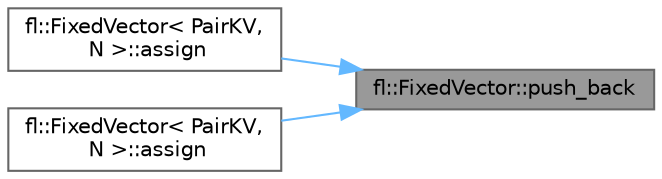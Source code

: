 digraph "fl::FixedVector::push_back"
{
 // INTERACTIVE_SVG=YES
 // LATEX_PDF_SIZE
  bgcolor="transparent";
  edge [fontname=Helvetica,fontsize=10,labelfontname=Helvetica,labelfontsize=10];
  node [fontname=Helvetica,fontsize=10,shape=box,height=0.2,width=0.4];
  rankdir="RL";
  Node1 [id="Node000001",label="fl::FixedVector::push_back",height=0.2,width=0.4,color="gray40", fillcolor="grey60", style="filled", fontcolor="black",tooltip=" "];
  Node1 -> Node2 [id="edge1_Node000001_Node000002",dir="back",color="steelblue1",style="solid",tooltip=" "];
  Node2 [id="Node000002",label="fl::FixedVector\< PairKV,\l N \>::assign",height=0.2,width=0.4,color="grey40", fillcolor="white", style="filled",URL="$d3/d73/classfl_1_1_fixed_vector_aecba9f7532d2a2ac32746c592efba0ab.html#aecba9f7532d2a2ac32746c592efba0ab",tooltip=" "];
  Node1 -> Node3 [id="edge2_Node000001_Node000003",dir="back",color="steelblue1",style="solid",tooltip=" "];
  Node3 [id="Node000003",label="fl::FixedVector\< PairKV,\l N \>::assign",height=0.2,width=0.4,color="grey40", fillcolor="white", style="filled",URL="$d3/d73/classfl_1_1_fixed_vector_a72779714d75525dfbc46af7a4f318d9d.html#a72779714d75525dfbc46af7a4f318d9d",tooltip=" "];
}
